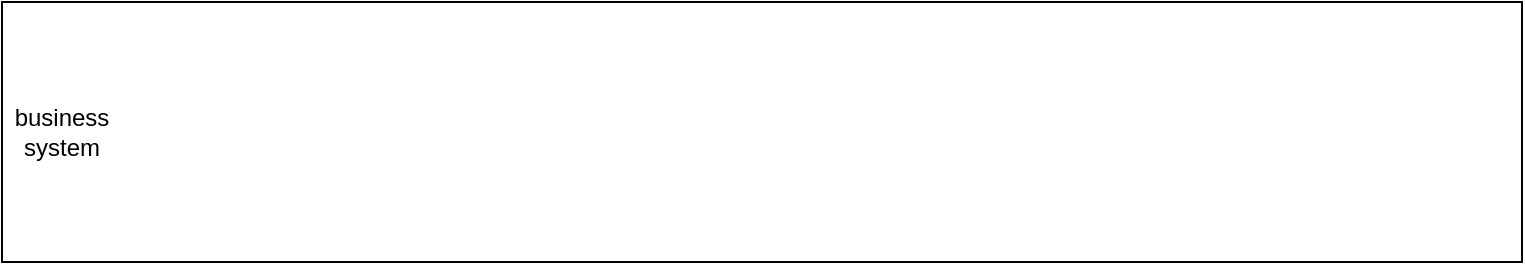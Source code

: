 <mxfile version="12.1.0" type="github" pages="1"><diagram id="2Rhof667IYp_-cTE2E40" name="第 1 页"><mxGraphModel dx="1408" dy="758" grid="1" gridSize="10" guides="1" tooltips="1" connect="1" arrows="1" fold="1" page="1" pageScale="1" pageWidth="827" pageHeight="1169" math="0" shadow="0"><root><mxCell id="0"/><mxCell id="1" parent="0"/><mxCell id="yxoXYtEKLlTnL48dUkqH-1" value="" style="rounded=0;whiteSpace=wrap;html=1;" vertex="1" parent="1"><mxGeometry x="40" y="40" width="760" height="130" as="geometry"/></mxCell><mxCell id="yxoXYtEKLlTnL48dUkqH-2" value="business&lt;br&gt;system&lt;br&gt;" style="text;html=1;strokeColor=none;fillColor=none;align=center;verticalAlign=middle;whiteSpace=wrap;rounded=0;" vertex="1" parent="1"><mxGeometry x="40" y="55" width="60" height="100" as="geometry"/></mxCell></root></mxGraphModel></diagram></mxfile>